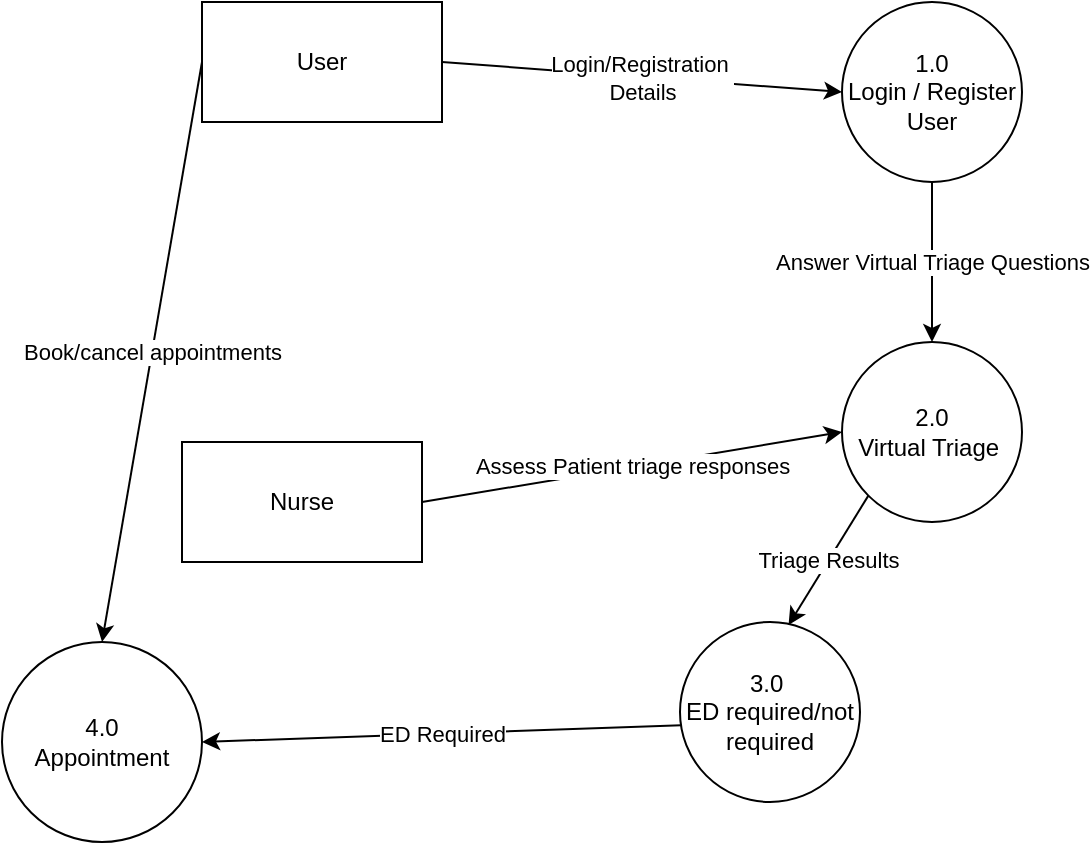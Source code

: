 <mxfile version="24.7.17">
  <diagram name="Page-1" id="6xs0rHRi33AJtmqUJFMh">
    <mxGraphModel dx="1196" dy="527" grid="1" gridSize="10" guides="1" tooltips="1" connect="1" arrows="1" fold="1" page="1" pageScale="1" pageWidth="827" pageHeight="1169" math="0" shadow="0">
      <root>
        <mxCell id="0" />
        <mxCell id="1" parent="0" />
        <mxCell id="dtrRUTYJO1EXD4Yrg5B--1" value="User" style="rounded=0;whiteSpace=wrap;html=1;" vertex="1" parent="1">
          <mxGeometry x="130" y="100" width="120" height="60" as="geometry" />
        </mxCell>
        <mxCell id="dtrRUTYJO1EXD4Yrg5B--2" value="&lt;div&gt;1.0&lt;/div&gt;Login / Register User" style="ellipse;whiteSpace=wrap;html=1;aspect=fixed;" vertex="1" parent="1">
          <mxGeometry x="450" y="100" width="90" height="90" as="geometry" />
        </mxCell>
        <mxCell id="dtrRUTYJO1EXD4Yrg5B--3" value="Login/Registration&amp;nbsp;&lt;div&gt;Details&lt;/div&gt;" style="endArrow=classic;html=1;rounded=0;entryX=0;entryY=0.5;entryDx=0;entryDy=0;exitX=1;exitY=0.5;exitDx=0;exitDy=0;" edge="1" parent="1" source="dtrRUTYJO1EXD4Yrg5B--1" target="dtrRUTYJO1EXD4Yrg5B--2">
          <mxGeometry width="50" height="50" relative="1" as="geometry">
            <mxPoint x="320" y="220" as="sourcePoint" />
            <mxPoint x="370" y="170" as="targetPoint" />
          </mxGeometry>
        </mxCell>
        <mxCell id="dtrRUTYJO1EXD4Yrg5B--4" value="2.0&lt;div&gt;Virtual Triage&amp;nbsp;&lt;/div&gt;" style="ellipse;whiteSpace=wrap;html=1;aspect=fixed;" vertex="1" parent="1">
          <mxGeometry x="450" y="270" width="90" height="90" as="geometry" />
        </mxCell>
        <mxCell id="dtrRUTYJO1EXD4Yrg5B--5" value="Answer Virtual Triage Questions" style="endArrow=classic;html=1;rounded=0;entryX=0.5;entryY=0;entryDx=0;entryDy=0;exitX=0.5;exitY=1;exitDx=0;exitDy=0;" edge="1" parent="1" source="dtrRUTYJO1EXD4Yrg5B--2" target="dtrRUTYJO1EXD4Yrg5B--4">
          <mxGeometry width="50" height="50" relative="1" as="geometry">
            <mxPoint x="450" y="270" as="sourcePoint" />
            <mxPoint x="500" y="220" as="targetPoint" />
          </mxGeometry>
        </mxCell>
        <mxCell id="dtrRUTYJO1EXD4Yrg5B--6" value="Nurse" style="rounded=0;whiteSpace=wrap;html=1;" vertex="1" parent="1">
          <mxGeometry x="120" y="320" width="120" height="60" as="geometry" />
        </mxCell>
        <mxCell id="dtrRUTYJO1EXD4Yrg5B--7" value="Assess Patient triage responses" style="endArrow=classic;html=1;rounded=0;entryX=0;entryY=0.5;entryDx=0;entryDy=0;exitX=1;exitY=0.5;exitDx=0;exitDy=0;" edge="1" parent="1" source="dtrRUTYJO1EXD4Yrg5B--6" target="dtrRUTYJO1EXD4Yrg5B--4">
          <mxGeometry width="50" height="50" relative="1" as="geometry">
            <mxPoint x="270" y="315" as="sourcePoint" />
            <mxPoint x="380" y="310" as="targetPoint" />
          </mxGeometry>
        </mxCell>
        <mxCell id="dtrRUTYJO1EXD4Yrg5B--8" value="3.0&amp;nbsp;&lt;div&gt;ED required/not required&lt;/div&gt;" style="ellipse;whiteSpace=wrap;html=1;aspect=fixed;" vertex="1" parent="1">
          <mxGeometry x="369" y="410" width="90" height="90" as="geometry" />
        </mxCell>
        <mxCell id="dtrRUTYJO1EXD4Yrg5B--9" value="Triage Results" style="endArrow=classic;html=1;rounded=0;entryX=0.603;entryY=0.017;entryDx=0;entryDy=0;entryPerimeter=0;exitX=0;exitY=1;exitDx=0;exitDy=0;" edge="1" parent="1" source="dtrRUTYJO1EXD4Yrg5B--4" target="dtrRUTYJO1EXD4Yrg5B--8">
          <mxGeometry width="50" height="50" relative="1" as="geometry">
            <mxPoint x="390" y="400" as="sourcePoint" />
            <mxPoint x="440" y="350" as="targetPoint" />
          </mxGeometry>
        </mxCell>
        <mxCell id="dtrRUTYJO1EXD4Yrg5B--10" value="4.0&lt;div&gt;Appointment&lt;/div&gt;" style="ellipse;whiteSpace=wrap;html=1;aspect=fixed;" vertex="1" parent="1">
          <mxGeometry x="30" y="420" width="100" height="100" as="geometry" />
        </mxCell>
        <mxCell id="dtrRUTYJO1EXD4Yrg5B--11" value="ED Required" style="endArrow=classic;html=1;rounded=0;entryX=1;entryY=0.5;entryDx=0;entryDy=0;exitX=0.008;exitY=0.573;exitDx=0;exitDy=0;exitPerimeter=0;" edge="1" parent="1" source="dtrRUTYJO1EXD4Yrg5B--8" target="dtrRUTYJO1EXD4Yrg5B--10">
          <mxGeometry width="50" height="50" relative="1" as="geometry">
            <mxPoint x="310" y="530" as="sourcePoint" />
            <mxPoint x="360" y="480" as="targetPoint" />
          </mxGeometry>
        </mxCell>
        <mxCell id="dtrRUTYJO1EXD4Yrg5B--13" value="Book/cancel appointments" style="endArrow=classic;html=1;rounded=0;entryX=0.5;entryY=0;entryDx=0;entryDy=0;exitX=0;exitY=0.5;exitDx=0;exitDy=0;" edge="1" parent="1" source="dtrRUTYJO1EXD4Yrg5B--1" target="dtrRUTYJO1EXD4Yrg5B--10">
          <mxGeometry width="50" height="50" relative="1" as="geometry">
            <mxPoint x="480" y="400" as="sourcePoint" />
            <mxPoint x="530" y="350" as="targetPoint" />
          </mxGeometry>
        </mxCell>
      </root>
    </mxGraphModel>
  </diagram>
</mxfile>
